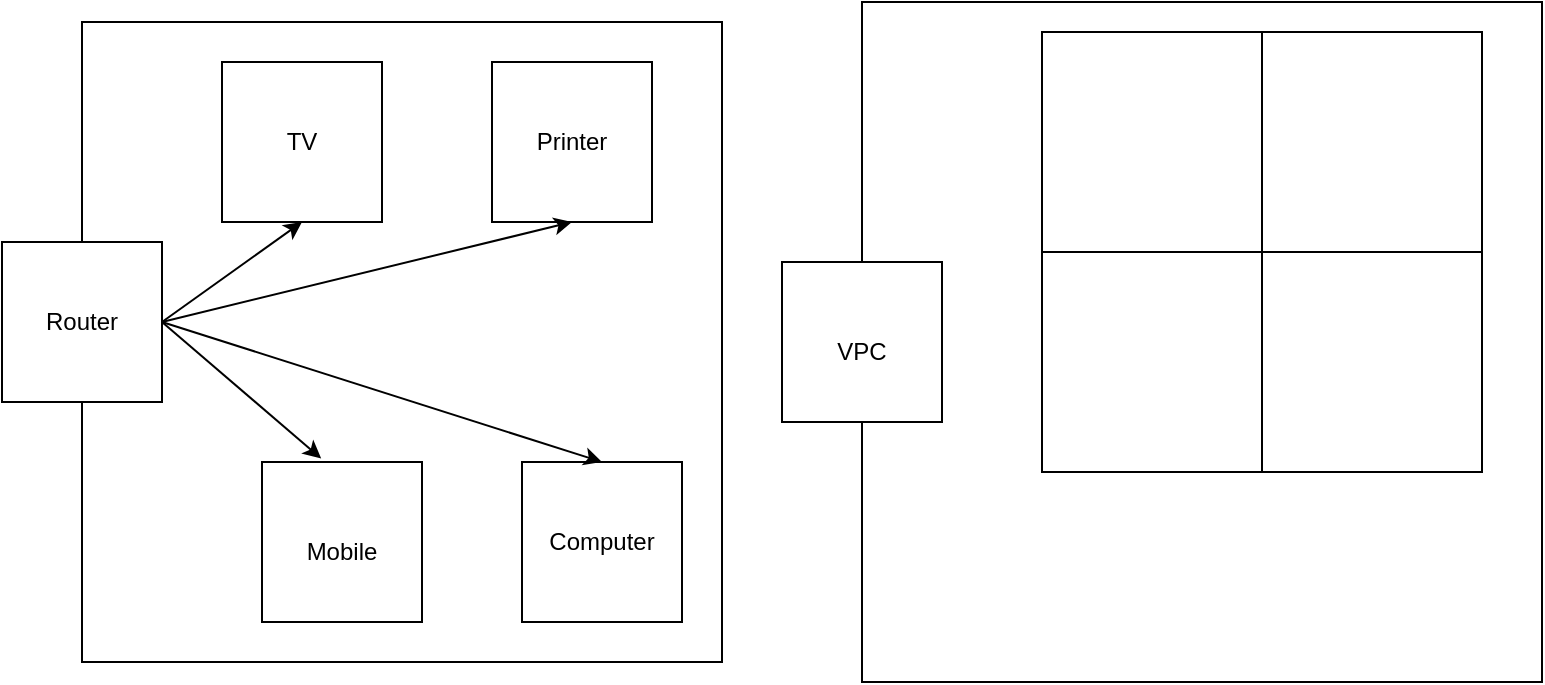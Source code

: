 <mxfile version="23.0.2" type="github">
  <diagram name="Page-1" id="0kLXF9M54FuxHJyEXefW">
    <mxGraphModel dx="1050" dy="557" grid="1" gridSize="10" guides="1" tooltips="1" connect="1" arrows="1" fold="1" page="1" pageScale="1" pageWidth="850" pageHeight="1100" math="0" shadow="0">
      <root>
        <mxCell id="0" />
        <mxCell id="1" parent="0" />
        <mxCell id="OHXqHharlQp7xbFMCm6w-1" value="" style="whiteSpace=wrap;html=1;aspect=fixed;rotation=0;" vertex="1" parent="1">
          <mxGeometry x="180" y="90" width="320" height="320" as="geometry" />
        </mxCell>
        <mxCell id="OHXqHharlQp7xbFMCm6w-2" value="" style="whiteSpace=wrap;html=1;aspect=fixed;" vertex="1" parent="1">
          <mxGeometry x="140" y="200" width="80" height="80" as="geometry" />
        </mxCell>
        <mxCell id="OHXqHharlQp7xbFMCm6w-3" value="Router" style="text;html=1;strokeColor=none;fillColor=none;align=center;verticalAlign=middle;whiteSpace=wrap;rounded=0;" vertex="1" parent="1">
          <mxGeometry x="150" y="225" width="60" height="30" as="geometry" />
        </mxCell>
        <mxCell id="OHXqHharlQp7xbFMCm6w-4" value="" style="whiteSpace=wrap;html=1;aspect=fixed;" vertex="1" parent="1">
          <mxGeometry x="250" y="110" width="80" height="80" as="geometry" />
        </mxCell>
        <mxCell id="OHXqHharlQp7xbFMCm6w-5" value="" style="whiteSpace=wrap;html=1;aspect=fixed;" vertex="1" parent="1">
          <mxGeometry x="385" y="110" width="80" height="80" as="geometry" />
        </mxCell>
        <mxCell id="OHXqHharlQp7xbFMCm6w-6" value="" style="whiteSpace=wrap;html=1;aspect=fixed;" vertex="1" parent="1">
          <mxGeometry x="400" y="310" width="80" height="80" as="geometry" />
        </mxCell>
        <mxCell id="OHXqHharlQp7xbFMCm6w-7" value="" style="whiteSpace=wrap;html=1;aspect=fixed;" vertex="1" parent="1">
          <mxGeometry x="270" y="310" width="80" height="80" as="geometry" />
        </mxCell>
        <mxCell id="OHXqHharlQp7xbFMCm6w-8" value="" style="endArrow=classic;html=1;rounded=0;exitX=1;exitY=0.5;exitDx=0;exitDy=0;entryX=0.37;entryY=-0.022;entryDx=0;entryDy=0;entryPerimeter=0;" edge="1" parent="1" source="OHXqHharlQp7xbFMCm6w-2" target="OHXqHharlQp7xbFMCm6w-7">
          <mxGeometry width="50" height="50" relative="1" as="geometry">
            <mxPoint x="400" y="320" as="sourcePoint" />
            <mxPoint x="450" y="270" as="targetPoint" />
          </mxGeometry>
        </mxCell>
        <mxCell id="OHXqHharlQp7xbFMCm6w-9" value="" style="endArrow=classic;html=1;rounded=0;exitX=1;exitY=0.5;exitDx=0;exitDy=0;entryX=0.5;entryY=0;entryDx=0;entryDy=0;" edge="1" parent="1" source="OHXqHharlQp7xbFMCm6w-2" target="OHXqHharlQp7xbFMCm6w-6">
          <mxGeometry width="50" height="50" relative="1" as="geometry">
            <mxPoint x="400" y="320" as="sourcePoint" />
            <mxPoint x="450" y="270" as="targetPoint" />
          </mxGeometry>
        </mxCell>
        <mxCell id="OHXqHharlQp7xbFMCm6w-10" value="" style="endArrow=classic;html=1;rounded=0;entryX=0.5;entryY=1;entryDx=0;entryDy=0;" edge="1" parent="1" target="OHXqHharlQp7xbFMCm6w-4">
          <mxGeometry width="50" height="50" relative="1" as="geometry">
            <mxPoint x="220" y="240" as="sourcePoint" />
            <mxPoint x="450" y="270" as="targetPoint" />
          </mxGeometry>
        </mxCell>
        <mxCell id="OHXqHharlQp7xbFMCm6w-11" value="" style="endArrow=classic;html=1;rounded=0;entryX=0.5;entryY=1;entryDx=0;entryDy=0;" edge="1" parent="1" target="OHXqHharlQp7xbFMCm6w-5">
          <mxGeometry width="50" height="50" relative="1" as="geometry">
            <mxPoint x="220" y="240" as="sourcePoint" />
            <mxPoint x="450" y="270" as="targetPoint" />
          </mxGeometry>
        </mxCell>
        <mxCell id="OHXqHharlQp7xbFMCm6w-12" value="TV" style="text;html=1;strokeColor=none;fillColor=none;align=center;verticalAlign=middle;whiteSpace=wrap;rounded=0;" vertex="1" parent="1">
          <mxGeometry x="260" y="135" width="60" height="30" as="geometry" />
        </mxCell>
        <mxCell id="OHXqHharlQp7xbFMCm6w-13" value="Printer" style="text;html=1;strokeColor=none;fillColor=none;align=center;verticalAlign=middle;whiteSpace=wrap;rounded=0;" vertex="1" parent="1">
          <mxGeometry x="395" y="135" width="60" height="30" as="geometry" />
        </mxCell>
        <mxCell id="OHXqHharlQp7xbFMCm6w-14" value="Mobile" style="text;html=1;strokeColor=none;fillColor=none;align=center;verticalAlign=middle;whiteSpace=wrap;rounded=0;" vertex="1" parent="1">
          <mxGeometry x="280" y="340" width="60" height="30" as="geometry" />
        </mxCell>
        <mxCell id="OHXqHharlQp7xbFMCm6w-15" value="Computer" style="text;html=1;strokeColor=none;fillColor=none;align=center;verticalAlign=middle;whiteSpace=wrap;rounded=0;" vertex="1" parent="1">
          <mxGeometry x="410" y="335" width="60" height="30" as="geometry" />
        </mxCell>
        <mxCell id="OHXqHharlQp7xbFMCm6w-19" value="" style="whiteSpace=wrap;html=1;aspect=fixed;" vertex="1" parent="1">
          <mxGeometry x="570" y="80" width="340" height="340" as="geometry" />
        </mxCell>
        <mxCell id="OHXqHharlQp7xbFMCm6w-22" value="" style="whiteSpace=wrap;html=1;aspect=fixed;" vertex="1" parent="1">
          <mxGeometry x="530" y="210" width="80" height="80" as="geometry" />
        </mxCell>
        <mxCell id="OHXqHharlQp7xbFMCm6w-23" value="VPC" style="text;html=1;strokeColor=none;fillColor=none;align=center;verticalAlign=middle;whiteSpace=wrap;rounded=0;" vertex="1" parent="1">
          <mxGeometry x="540" y="240" width="60" height="30" as="geometry" />
        </mxCell>
        <mxCell id="OHXqHharlQp7xbFMCm6w-25" value="" style="whiteSpace=wrap;html=1;aspect=fixed;" vertex="1" parent="1">
          <mxGeometry x="660" y="95" width="110" height="110" as="geometry" />
        </mxCell>
        <mxCell id="OHXqHharlQp7xbFMCm6w-26" value="" style="whiteSpace=wrap;html=1;aspect=fixed;" vertex="1" parent="1">
          <mxGeometry x="770" y="95" width="110" height="110" as="geometry" />
        </mxCell>
        <mxCell id="OHXqHharlQp7xbFMCm6w-28" value="" style="whiteSpace=wrap;html=1;aspect=fixed;" vertex="1" parent="1">
          <mxGeometry x="660" y="205" width="110" height="110" as="geometry" />
        </mxCell>
        <mxCell id="OHXqHharlQp7xbFMCm6w-29" value="" style="whiteSpace=wrap;html=1;aspect=fixed;" vertex="1" parent="1">
          <mxGeometry x="770" y="205" width="110" height="110" as="geometry" />
        </mxCell>
      </root>
    </mxGraphModel>
  </diagram>
</mxfile>

